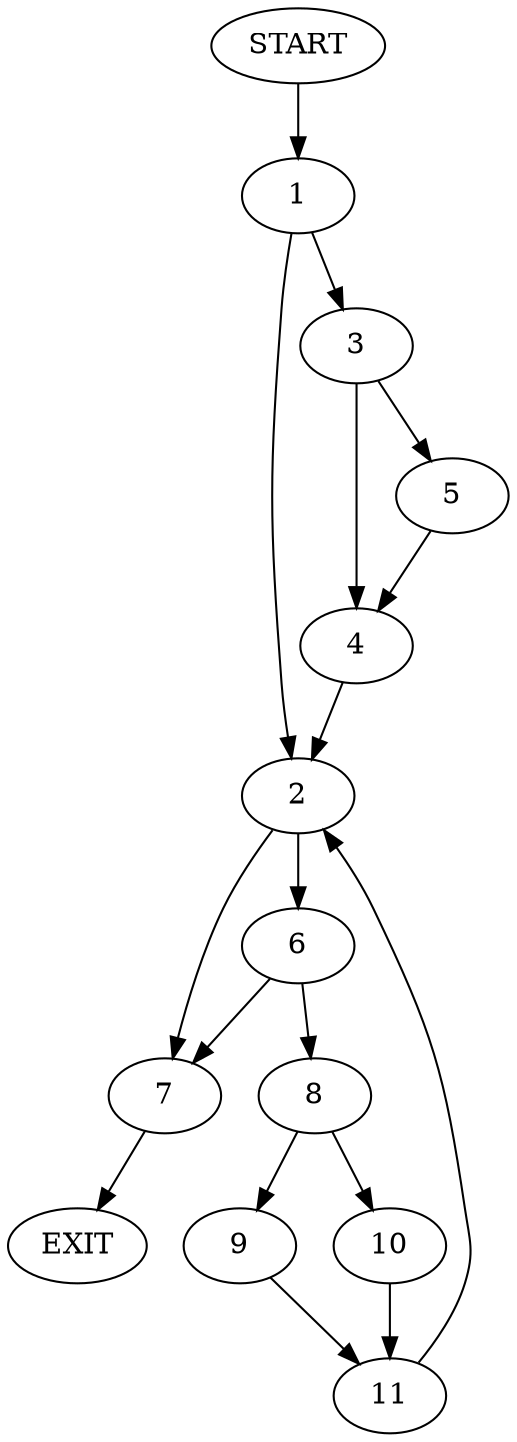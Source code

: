 digraph {
0 [label="START"]
12 [label="EXIT"]
0 -> 1
1 -> 2
1 -> 3
3 -> 4
3 -> 5
2 -> 6
2 -> 7
5 -> 4
4 -> 2
7 -> 12
6 -> 8
6 -> 7
8 -> 9
8 -> 10
9 -> 11
10 -> 11
11 -> 2
}
